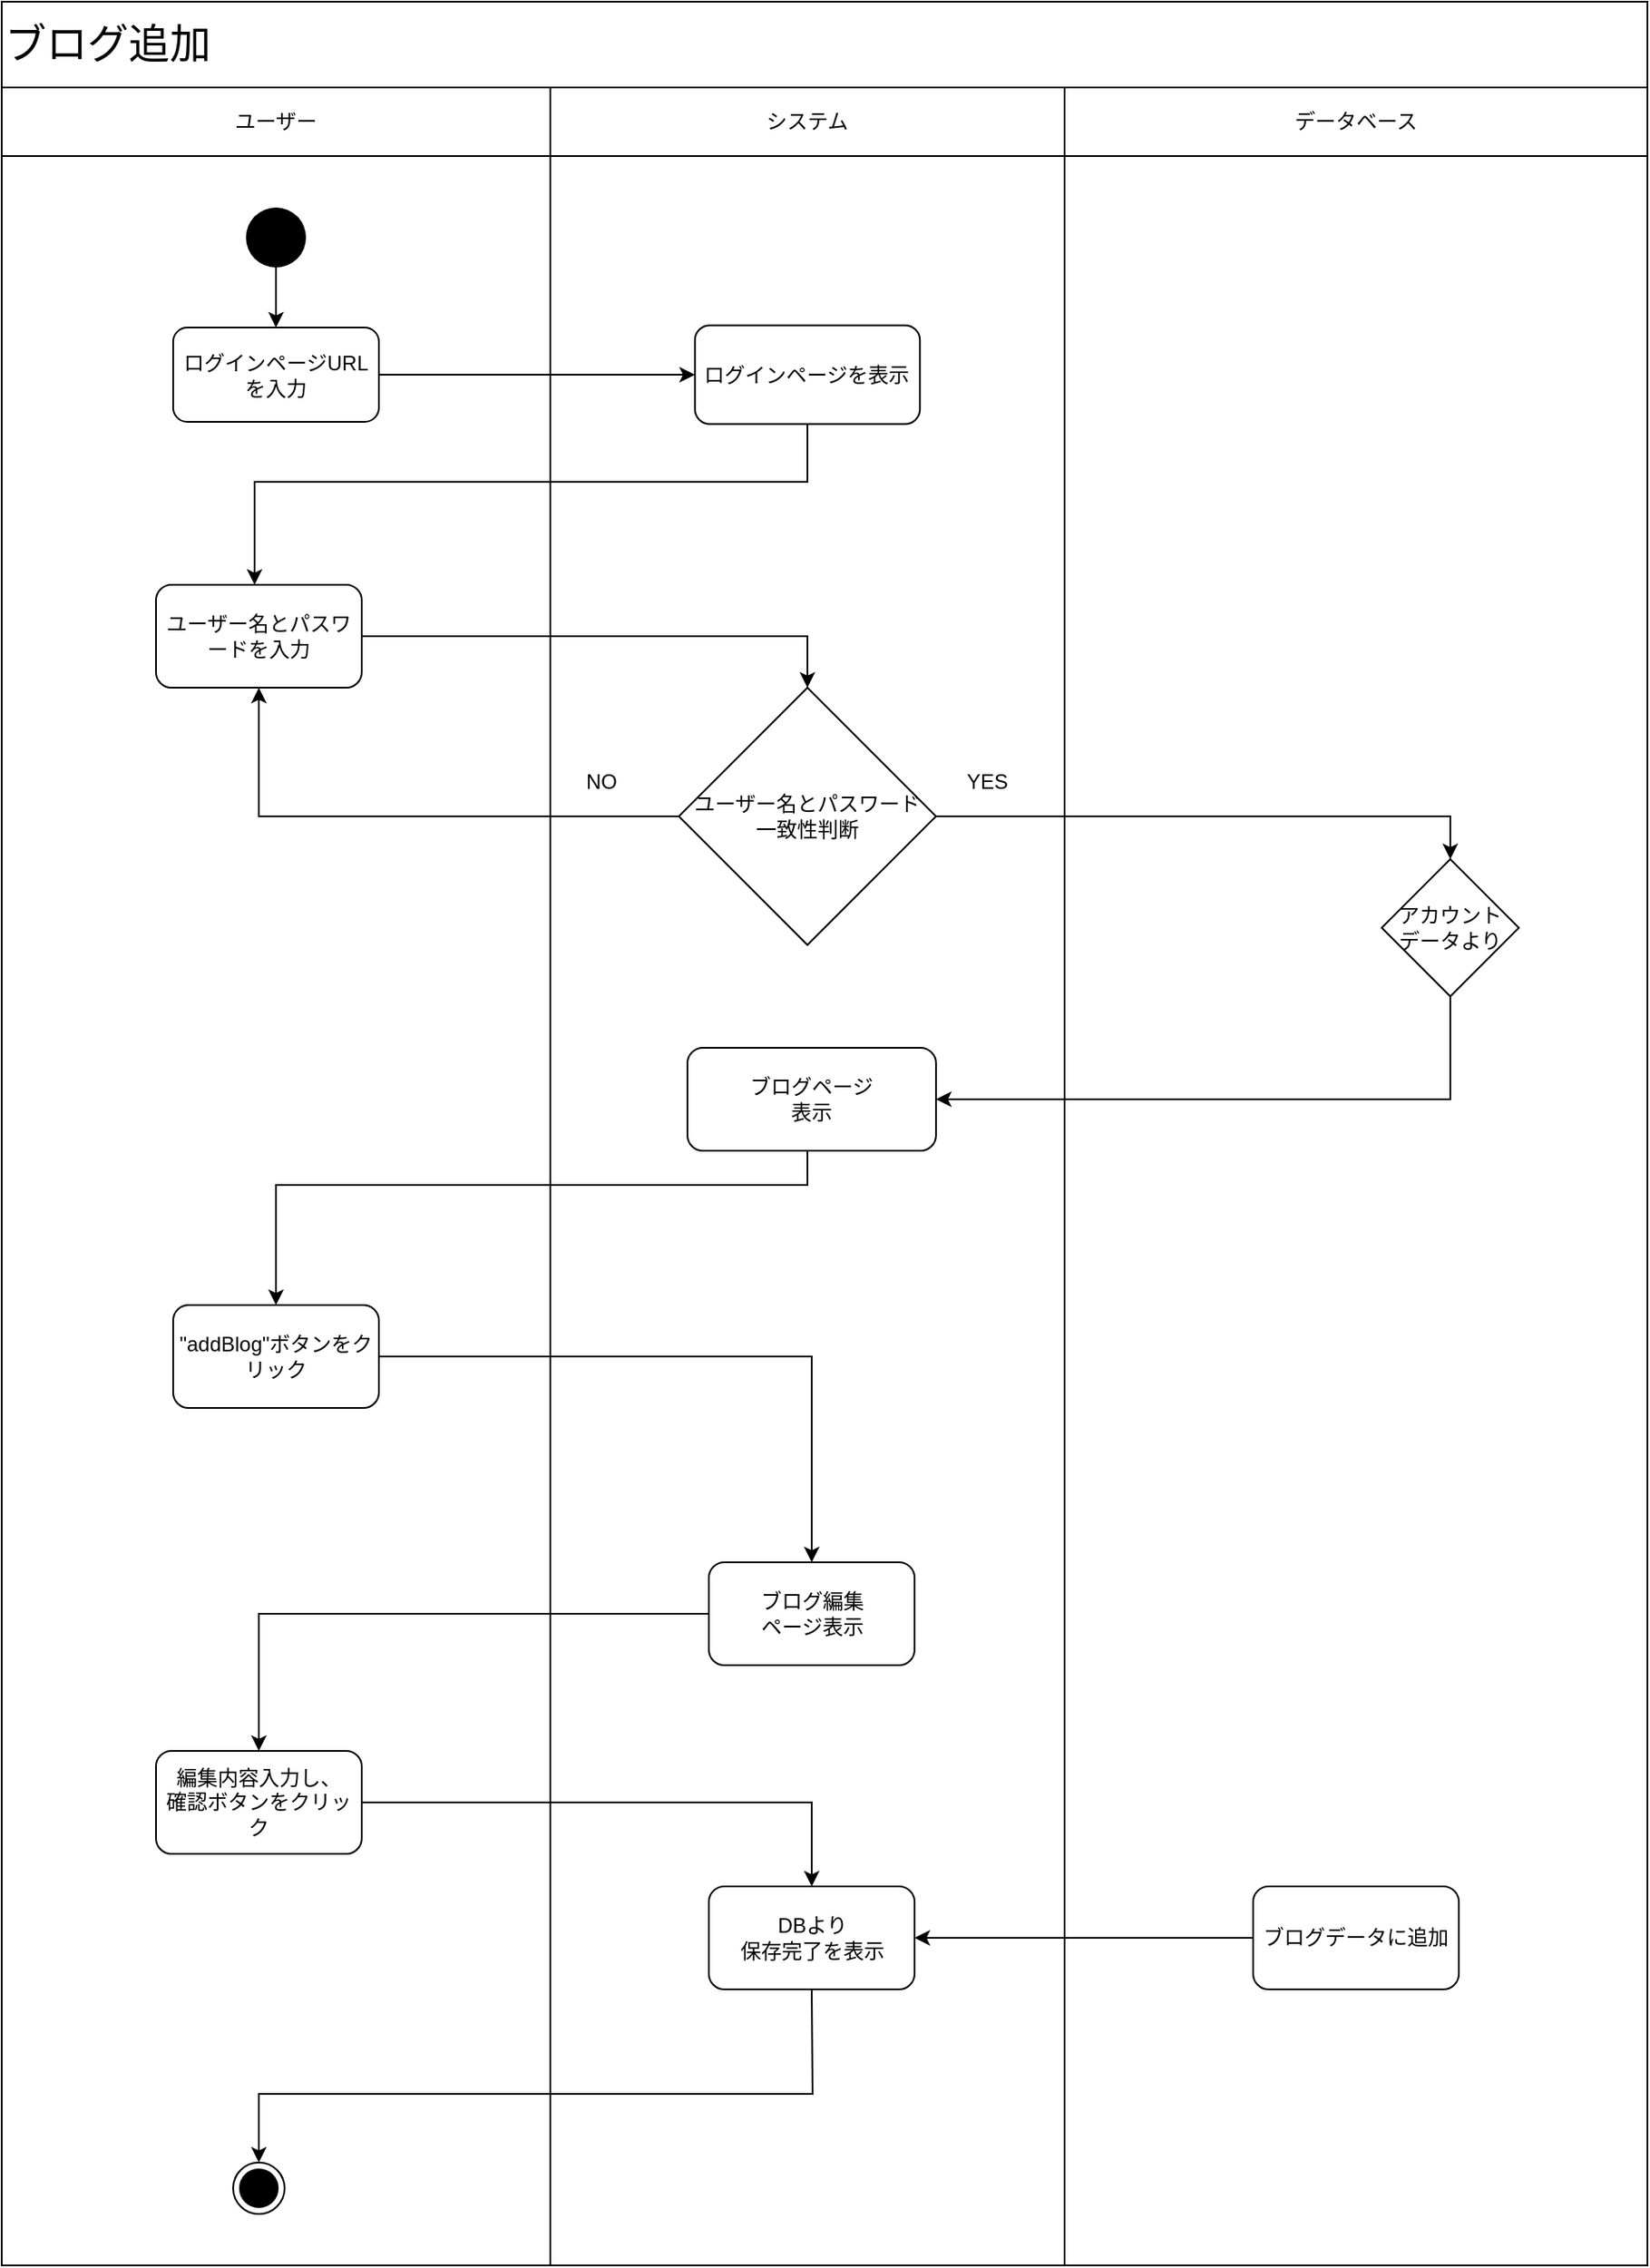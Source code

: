 <mxfile version="20.2.5" type="device"><diagram id="V0Cj7uxOifl3aNKvSH9f" name="第 1 页"><mxGraphModel dx="1597" dy="878" grid="1" gridSize="10" guides="1" tooltips="1" connect="1" arrows="1" fold="1" page="1" pageScale="1" pageWidth="827" pageHeight="1169" math="0" shadow="0"><root><mxCell id="0"/><mxCell id="1" parent="0"/><mxCell id="bqmPIkhE91fmlkRk8jLR-1" value="" style="rounded=0;whiteSpace=wrap;html=1;direction=south;" parent="1" vertex="1"><mxGeometry x="670" y="160" width="300" height="1230" as="geometry"/></mxCell><mxCell id="bqmPIkhE91fmlkRk8jLR-2" value="" style="rounded=0;whiteSpace=wrap;html=1;direction=south;" parent="1" vertex="1"><mxGeometry x="350" y="160" width="320" height="1230" as="geometry"/></mxCell><mxCell id="bqmPIkhE91fmlkRk8jLR-3" value="" style="rounded=0;whiteSpace=wrap;html=1;direction=south;" parent="1" vertex="1"><mxGeometry x="970" y="160" width="340" height="1230" as="geometry"/></mxCell><mxCell id="bqmPIkhE91fmlkRk8jLR-4" value="ユーザー" style="rounded=0;whiteSpace=wrap;html=1;direction=south;" parent="1" vertex="1"><mxGeometry x="350" y="120" width="320" height="40" as="geometry"/></mxCell><mxCell id="bqmPIkhE91fmlkRk8jLR-5" value="システム" style="rounded=0;whiteSpace=wrap;html=1;" parent="1" vertex="1"><mxGeometry x="670" y="120" width="300" height="40" as="geometry"/></mxCell><mxCell id="bqmPIkhE91fmlkRk8jLR-6" value="データベース" style="rounded=0;whiteSpace=wrap;html=1;" parent="1" vertex="1"><mxGeometry x="970" y="120" width="340" height="40" as="geometry"/></mxCell><mxCell id="bqmPIkhE91fmlkRk8jLR-7" value="" style="edgeStyle=orthogonalEdgeStyle;rounded=0;orthogonalLoop=1;jettySize=auto;html=1;" parent="1" source="bqmPIkhE91fmlkRk8jLR-8" target="bqmPIkhE91fmlkRk8jLR-10" edge="1"><mxGeometry relative="1" as="geometry"/></mxCell><mxCell id="bqmPIkhE91fmlkRk8jLR-8" value="" style="ellipse;fillColor=#000000;strokeColor=none;" parent="1" vertex="1"><mxGeometry x="492.5" y="190" width="35" height="35" as="geometry"/></mxCell><mxCell id="bqmPIkhE91fmlkRk8jLR-9" style="edgeStyle=orthogonalEdgeStyle;rounded=0;orthogonalLoop=1;jettySize=auto;html=1;entryX=0;entryY=0.5;entryDx=0;entryDy=0;" parent="1" source="bqmPIkhE91fmlkRk8jLR-10" target="bqmPIkhE91fmlkRk8jLR-13" edge="1"><mxGeometry relative="1" as="geometry"/></mxCell><mxCell id="bqmPIkhE91fmlkRk8jLR-10" value="ログインページURLを入力" style="rounded=1;whiteSpace=wrap;html=1;" parent="1" vertex="1"><mxGeometry x="450" y="260" width="120" height="55" as="geometry"/></mxCell><mxCell id="bqmPIkhE91fmlkRk8jLR-11" style="edgeStyle=orthogonalEdgeStyle;rounded=0;orthogonalLoop=1;jettySize=auto;html=1;entryX=0.5;entryY=0;entryDx=0;entryDy=0;exitX=0.5;exitY=1;exitDx=0;exitDy=0;" parent="1" source="bqmPIkhE91fmlkRk8jLR-13" edge="1"><mxGeometry relative="1" as="geometry"><Array as="points"><mxPoint x="820" y="350"/><mxPoint x="498" y="350"/></Array><mxPoint x="497.5" y="410" as="targetPoint"/></mxGeometry></mxCell><mxCell id="bqmPIkhE91fmlkRk8jLR-12" value="ユーザー名とパスワードを入力" style="rounded=1;whiteSpace=wrap;html=1;" parent="1" vertex="1"><mxGeometry x="440" y="410" width="120" height="60" as="geometry"/></mxCell><mxCell id="bqmPIkhE91fmlkRk8jLR-13" value="ログインページを表示" style="rounded=1;whiteSpace=wrap;html=1;" parent="1" vertex="1"><mxGeometry x="754.38" y="258.75" width="131.25" height="57.5" as="geometry"/></mxCell><mxCell id="bqmPIkhE91fmlkRk8jLR-14" style="edgeStyle=orthogonalEdgeStyle;rounded=0;orthogonalLoop=1;jettySize=auto;html=1;entryX=0.5;entryY=0;entryDx=0;entryDy=0;exitX=1;exitY=0.5;exitDx=0;exitDy=0;" parent="1" source="bqmPIkhE91fmlkRk8jLR-12" target="bqmPIkhE91fmlkRk8jLR-22" edge="1"><mxGeometry relative="1" as="geometry"><mxPoint x="625" y="580" as="sourcePoint"/><mxPoint x="748.75" y="580" as="targetPoint"/></mxGeometry></mxCell><mxCell id="bqmPIkhE91fmlkRk8jLR-15" style="edgeStyle=orthogonalEdgeStyle;rounded=0;orthogonalLoop=1;jettySize=auto;html=1;entryX=0.5;entryY=0;entryDx=0;entryDy=0;exitX=1;exitY=0.5;exitDx=0;exitDy=0;" parent="1" source="bqmPIkhE91fmlkRk8jLR-22" target="bqmPIkhE91fmlkRk8jLR-25" edge="1"><mxGeometry relative="1" as="geometry"/></mxCell><mxCell id="bqmPIkhE91fmlkRk8jLR-16" style="edgeStyle=orthogonalEdgeStyle;rounded=0;orthogonalLoop=1;jettySize=auto;html=1;entryX=0.5;entryY=0;entryDx=0;entryDy=0;exitX=0.5;exitY=1;exitDx=0;exitDy=0;" parent="1" source="bqmPIkhE91fmlkRk8jLR-23" target="bqmPIkhE91fmlkRk8jLR-27" edge="1"><mxGeometry relative="1" as="geometry"><mxPoint x="530" y="940" as="targetPoint"/><Array as="points"><mxPoint x="820" y="760"/><mxPoint x="510" y="760"/></Array><mxPoint x="840" y="870" as="sourcePoint"/></mxGeometry></mxCell><mxCell id="bqmPIkhE91fmlkRk8jLR-17" value="" style="edgeStyle=orthogonalEdgeStyle;rounded=0;orthogonalLoop=1;jettySize=auto;html=1;startArrow=none;exitX=0;exitY=0.5;exitDx=0;exitDy=0;entryX=0;entryY=0.5;entryDx=0;entryDy=0;" parent="1" edge="1"><mxGeometry relative="1" as="geometry"><mxPoint x="775" y="805" as="targetPoint"/><mxPoint x="775" y="805" as="sourcePoint"/></mxGeometry></mxCell><mxCell id="bqmPIkhE91fmlkRk8jLR-18" value="NO" style="text;html=1;strokeColor=none;fillColor=none;align=center;verticalAlign=middle;whiteSpace=wrap;rounded=0;" parent="1" vertex="1"><mxGeometry x="670" y="510" width="60" height="30" as="geometry"/></mxCell><mxCell id="bqmPIkhE91fmlkRk8jLR-19" value="YES" style="text;html=1;strokeColor=none;fillColor=none;align=center;verticalAlign=middle;whiteSpace=wrap;rounded=0;" parent="1" vertex="1"><mxGeometry x="895" y="510" width="60" height="30" as="geometry"/></mxCell><mxCell id="bqmPIkhE91fmlkRk8jLR-20" value="" style="ellipse;html=1;shape=endState;fillColor=#000000;strokeColor=#000000;" parent="1" vertex="1"><mxGeometry x="485" y="1330" width="30" height="30" as="geometry"/></mxCell><mxCell id="bqmPIkhE91fmlkRk8jLR-21" value="" style="edgeStyle=orthogonalEdgeStyle;rounded=0;orthogonalLoop=1;jettySize=auto;html=1;entryX=0.5;entryY=1;entryDx=0;entryDy=0;" parent="1" source="bqmPIkhE91fmlkRk8jLR-22" target="bqmPIkhE91fmlkRk8jLR-12" edge="1"><mxGeometry relative="1" as="geometry"/></mxCell><mxCell id="bqmPIkhE91fmlkRk8jLR-22" value="ユーザー名とパスワード&lt;br&gt;一致性判断" style="rhombus;whiteSpace=wrap;html=1;" parent="1" vertex="1"><mxGeometry x="745" y="470" width="150" height="150" as="geometry"/></mxCell><mxCell id="bqmPIkhE91fmlkRk8jLR-23" value="ブログページ&lt;br&gt;表示" style="rounded=1;whiteSpace=wrap;html=1;" parent="1" vertex="1"><mxGeometry x="750" y="680" width="145" height="60" as="geometry"/></mxCell><mxCell id="bqmPIkhE91fmlkRk8jLR-24" style="edgeStyle=orthogonalEdgeStyle;rounded=0;orthogonalLoop=1;jettySize=auto;html=1;entryX=1;entryY=0.5;entryDx=0;entryDy=0;exitX=0.5;exitY=1;exitDx=0;exitDy=0;" parent="1" source="bqmPIkhE91fmlkRk8jLR-25" target="bqmPIkhE91fmlkRk8jLR-23" edge="1"><mxGeometry relative="1" as="geometry"><mxPoint x="1080" y="715" as="targetPoint"/></mxGeometry></mxCell><mxCell id="bqmPIkhE91fmlkRk8jLR-25" value="アカウント&lt;br&gt;データより" style="rhombus;whiteSpace=wrap;html=1;" parent="1" vertex="1"><mxGeometry x="1155" y="570" width="80" height="80" as="geometry"/></mxCell><mxCell id="bqmPIkhE91fmlkRk8jLR-26" value="&lt;font style=&quot;font-size: 24px;&quot;&gt;ブログ追加&lt;/font&gt;" style="rounded=0;whiteSpace=wrap;html=1;align=left;" parent="1" vertex="1"><mxGeometry x="350" y="70" width="960" height="50" as="geometry"/></mxCell><mxCell id="bqmPIkhE91fmlkRk8jLR-29" style="edgeStyle=orthogonalEdgeStyle;rounded=0;orthogonalLoop=1;jettySize=auto;html=1;entryX=0.5;entryY=0;entryDx=0;entryDy=0;" parent="1" source="bqmPIkhE91fmlkRk8jLR-27" target="bqmPIkhE91fmlkRk8jLR-28" edge="1"><mxGeometry relative="1" as="geometry"/></mxCell><mxCell id="bqmPIkhE91fmlkRk8jLR-27" value="&quot;addBlog&quot;ボタンをクリック" style="rounded=1;whiteSpace=wrap;html=1;" parent="1" vertex="1"><mxGeometry x="450" y="830" width="120" height="60" as="geometry"/></mxCell><mxCell id="bqmPIkhE91fmlkRk8jLR-31" style="edgeStyle=orthogonalEdgeStyle;rounded=0;orthogonalLoop=1;jettySize=auto;html=1;entryX=0.5;entryY=0;entryDx=0;entryDy=0;" parent="1" source="bqmPIkhE91fmlkRk8jLR-28" target="bqmPIkhE91fmlkRk8jLR-30" edge="1"><mxGeometry relative="1" as="geometry"/></mxCell><mxCell id="bqmPIkhE91fmlkRk8jLR-28" value="ブログ編集&lt;br&gt;ページ表示" style="rounded=1;whiteSpace=wrap;html=1;" parent="1" vertex="1"><mxGeometry x="762.5" y="980" width="120" height="60" as="geometry"/></mxCell><mxCell id="bqmPIkhE91fmlkRk8jLR-33" style="edgeStyle=orthogonalEdgeStyle;rounded=0;orthogonalLoop=1;jettySize=auto;html=1;entryX=0.5;entryY=0;entryDx=0;entryDy=0;" parent="1" source="bqmPIkhE91fmlkRk8jLR-30" target="bqmPIkhE91fmlkRk8jLR-32" edge="1"><mxGeometry relative="1" as="geometry"/></mxCell><mxCell id="bqmPIkhE91fmlkRk8jLR-30" value="編集内容入力し、&lt;br&gt;確認ボタンをクリック" style="rounded=1;whiteSpace=wrap;html=1;" parent="1" vertex="1"><mxGeometry x="440" y="1090" width="120" height="60" as="geometry"/></mxCell><mxCell id="bqmPIkhE91fmlkRk8jLR-32" value="DBより&lt;br&gt;保存完了を表示" style="rounded=1;whiteSpace=wrap;html=1;" parent="1" vertex="1"><mxGeometry x="762.5" y="1169" width="120" height="60" as="geometry"/></mxCell><mxCell id="yJ5vavDhbXUzcvEIqIQT-1" value="ブログデータに追加" style="rounded=1;whiteSpace=wrap;html=1;" vertex="1" parent="1"><mxGeometry x="1080" y="1169" width="120" height="60" as="geometry"/></mxCell><mxCell id="yJ5vavDhbXUzcvEIqIQT-2" value="" style="endArrow=classic;html=1;rounded=0;exitX=0;exitY=0.5;exitDx=0;exitDy=0;entryX=1;entryY=0.5;entryDx=0;entryDy=0;" edge="1" parent="1" source="yJ5vavDhbXUzcvEIqIQT-1" target="bqmPIkhE91fmlkRk8jLR-32"><mxGeometry width="50" height="50" relative="1" as="geometry"><mxPoint x="840" y="1120" as="sourcePoint"/><mxPoint x="890" y="1070" as="targetPoint"/></mxGeometry></mxCell><mxCell id="yJ5vavDhbXUzcvEIqIQT-3" value="" style="endArrow=classic;html=1;rounded=0;entryX=0.5;entryY=0;entryDx=0;entryDy=0;exitX=0.5;exitY=1;exitDx=0;exitDy=0;" edge="1" parent="1" source="bqmPIkhE91fmlkRk8jLR-32" target="bqmPIkhE91fmlkRk8jLR-20"><mxGeometry width="50" height="50" relative="1" as="geometry"><mxPoint x="760" y="1240" as="sourcePoint"/><mxPoint x="810" y="1190" as="targetPoint"/><Array as="points"><mxPoint x="823" y="1290"/><mxPoint x="500" y="1290"/></Array></mxGeometry></mxCell></root></mxGraphModel></diagram></mxfile>